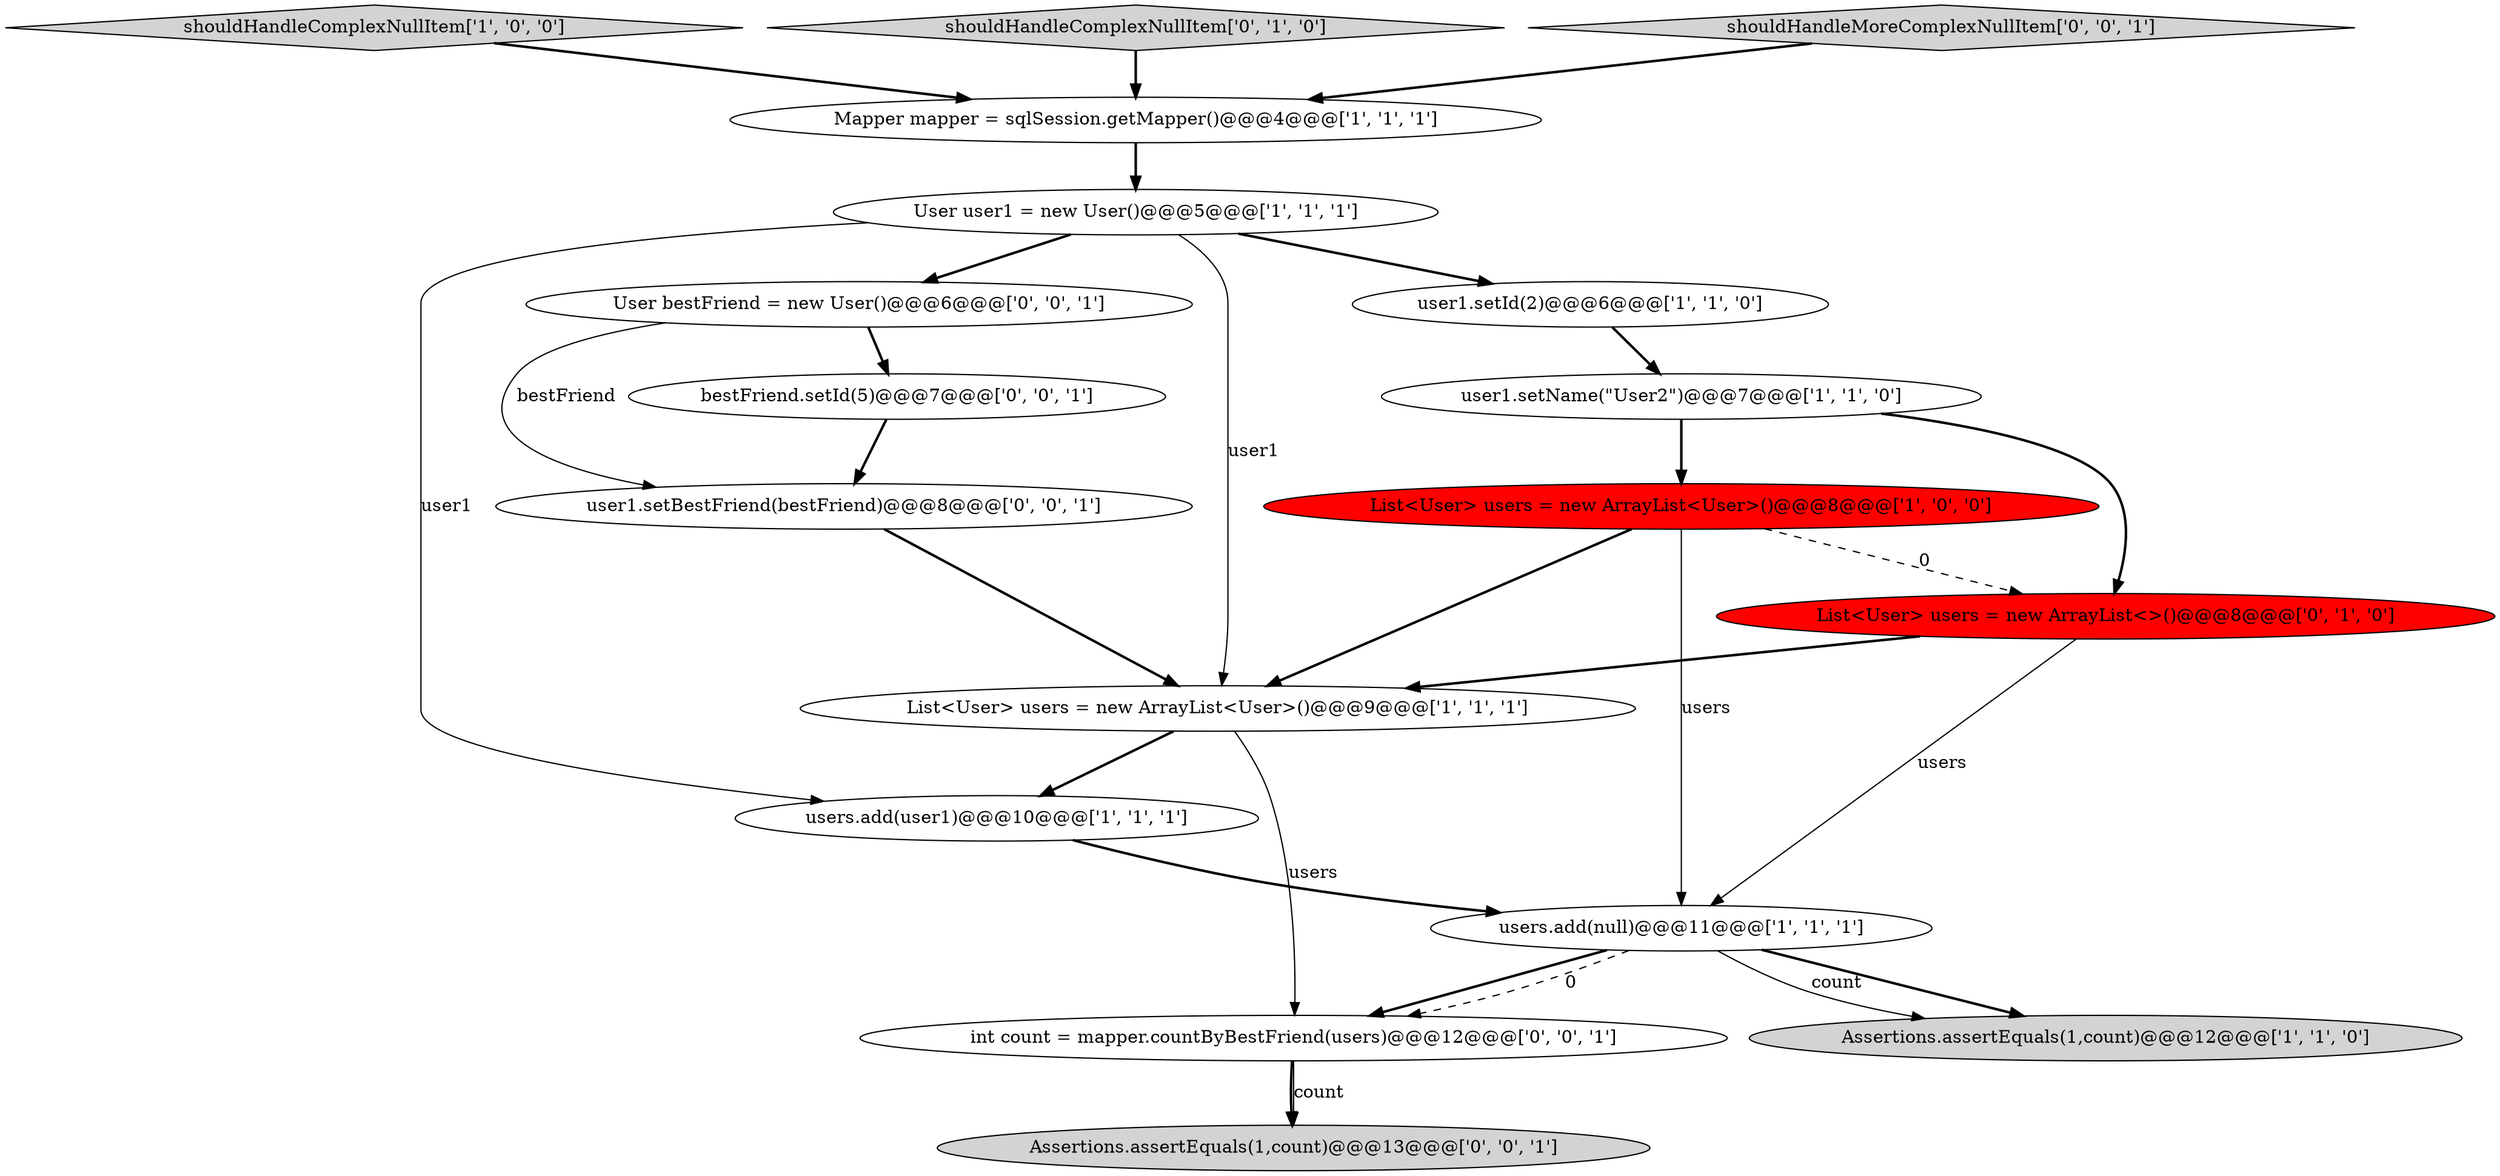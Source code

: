digraph {
3 [style = filled, label = "user1.setName(\"User2\")@@@7@@@['1', '1', '0']", fillcolor = white, shape = ellipse image = "AAA0AAABBB1BBB"];
8 [style = filled, label = "Assertions.assertEquals(1,count)@@@12@@@['1', '1', '0']", fillcolor = lightgray, shape = ellipse image = "AAA0AAABBB1BBB"];
13 [style = filled, label = "User bestFriend = new User()@@@6@@@['0', '0', '1']", fillcolor = white, shape = ellipse image = "AAA0AAABBB3BBB"];
15 [style = filled, label = "bestFriend.setId(5)@@@7@@@['0', '0', '1']", fillcolor = white, shape = ellipse image = "AAA0AAABBB3BBB"];
11 [style = filled, label = "List<User> users = new ArrayList<>()@@@8@@@['0', '1', '0']", fillcolor = red, shape = ellipse image = "AAA1AAABBB2BBB"];
2 [style = filled, label = "User user1 = new User()@@@5@@@['1', '1', '1']", fillcolor = white, shape = ellipse image = "AAA0AAABBB1BBB"];
1 [style = filled, label = "users.add(user1)@@@10@@@['1', '1', '1']", fillcolor = white, shape = ellipse image = "AAA0AAABBB1BBB"];
6 [style = filled, label = "users.add(null)@@@11@@@['1', '1', '1']", fillcolor = white, shape = ellipse image = "AAA0AAABBB1BBB"];
0 [style = filled, label = "List<User> users = new ArrayList<User>()@@@9@@@['1', '1', '1']", fillcolor = white, shape = ellipse image = "AAA0AAABBB1BBB"];
5 [style = filled, label = "Mapper mapper = sqlSession.getMapper()@@@4@@@['1', '1', '1']", fillcolor = white, shape = ellipse image = "AAA0AAABBB1BBB"];
7 [style = filled, label = "user1.setId(2)@@@6@@@['1', '1', '0']", fillcolor = white, shape = ellipse image = "AAA0AAABBB1BBB"];
4 [style = filled, label = "shouldHandleComplexNullItem['1', '0', '0']", fillcolor = lightgray, shape = diamond image = "AAA0AAABBB1BBB"];
10 [style = filled, label = "shouldHandleComplexNullItem['0', '1', '0']", fillcolor = lightgray, shape = diamond image = "AAA0AAABBB2BBB"];
12 [style = filled, label = "shouldHandleMoreComplexNullItem['0', '0', '1']", fillcolor = lightgray, shape = diamond image = "AAA0AAABBB3BBB"];
16 [style = filled, label = "user1.setBestFriend(bestFriend)@@@8@@@['0', '0', '1']", fillcolor = white, shape = ellipse image = "AAA0AAABBB3BBB"];
17 [style = filled, label = "int count = mapper.countByBestFriend(users)@@@12@@@['0', '0', '1']", fillcolor = white, shape = ellipse image = "AAA0AAABBB3BBB"];
9 [style = filled, label = "List<User> users = new ArrayList<User>()@@@8@@@['1', '0', '0']", fillcolor = red, shape = ellipse image = "AAA1AAABBB1BBB"];
14 [style = filled, label = "Assertions.assertEquals(1,count)@@@13@@@['0', '0', '1']", fillcolor = lightgray, shape = ellipse image = "AAA0AAABBB3BBB"];
6->17 [style = bold, label=""];
16->0 [style = bold, label=""];
9->0 [style = bold, label=""];
12->5 [style = bold, label=""];
13->16 [style = solid, label="bestFriend"];
9->6 [style = solid, label="users"];
2->0 [style = solid, label="user1"];
3->11 [style = bold, label=""];
6->17 [style = dashed, label="0"];
0->17 [style = solid, label="users"];
15->16 [style = bold, label=""];
2->1 [style = solid, label="user1"];
7->3 [style = bold, label=""];
11->6 [style = solid, label="users"];
2->13 [style = bold, label=""];
3->9 [style = bold, label=""];
5->2 [style = bold, label=""];
11->0 [style = bold, label=""];
1->6 [style = bold, label=""];
10->5 [style = bold, label=""];
17->14 [style = bold, label=""];
0->1 [style = bold, label=""];
6->8 [style = bold, label=""];
17->14 [style = solid, label="count"];
9->11 [style = dashed, label="0"];
13->15 [style = bold, label=""];
6->8 [style = solid, label="count"];
2->7 [style = bold, label=""];
4->5 [style = bold, label=""];
}
